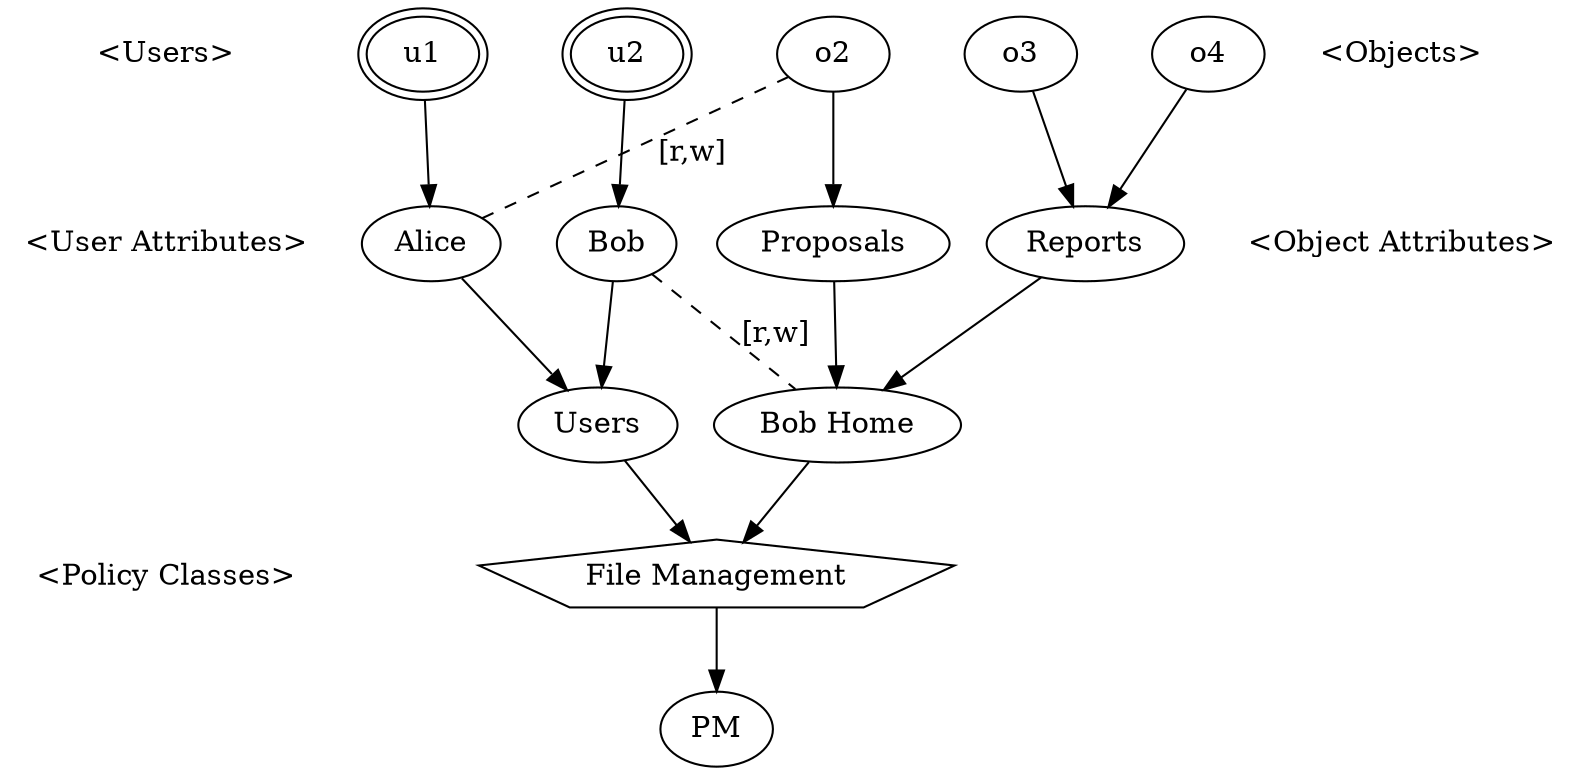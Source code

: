 strict digraph "Policy (b)" {
  node [shape=none]
  APC [label="",width=0,height=0];
  "<Users>"->"<User Attributes>" [arrowhead=none,style=invis];
  "<User Attributes>"->APC [arrowhead=none,style=invis];
  APC->"<Policy Classes>" [arrowhead=none,style=invis];
  node [shape=ellipse]
  u1 [peripheries=2];  u2 [peripheries=2];
  o2;  o3;  o4;
  u1 -> Alice;
  u2 -> Bob;
  o2 -> Proposals;
  o3 -> Reports;
  o4 -> Reports;
  Alice -> Users;
  Bob -> Users;
  Proposals -> "Bob Home";
  Reports -> "Bob Home";
  Users -> "File Management";
  "Bob Home" -> "File Management";
  "File Management" -> PM;
  Bob -> "Bob Home" [constraint=false,label="[r,w]",style=dashed,arrowhead=none];
  Alice -> o2 [constraint=false,label="[r,w]",style=dashed,arrowhead=none];
  { rank=same; u1 u2 o2 o3 o4 }
  { rank=same; Alice Bob Proposals Reports Reports }
  { rank=same; Users "Bob Home" }
  subgraph user_dag {
    subgraph u_nodes {
      u1; u2; 
      u1->u2 [style=invis];
    }
    subgraph ua_nodes {
      Alice; Bob; Users; 
    }
  }
  subgraph object_dag {
    subgraph o_nodes {
      o2; o3; o4; 
      o2->o3->o4 [style=invis];
    }
    subgraph oa_nodes {
      Proposals; Reports; "Bob Home"; 
    }
  }
  subgraph pc_nodes {
    "File Management" [shape=polygon,sides=5];
  }
  node [shape=none]
  "<Objects>"->"<Object Attributes>" [arrowhead=none,style=invis]
}
